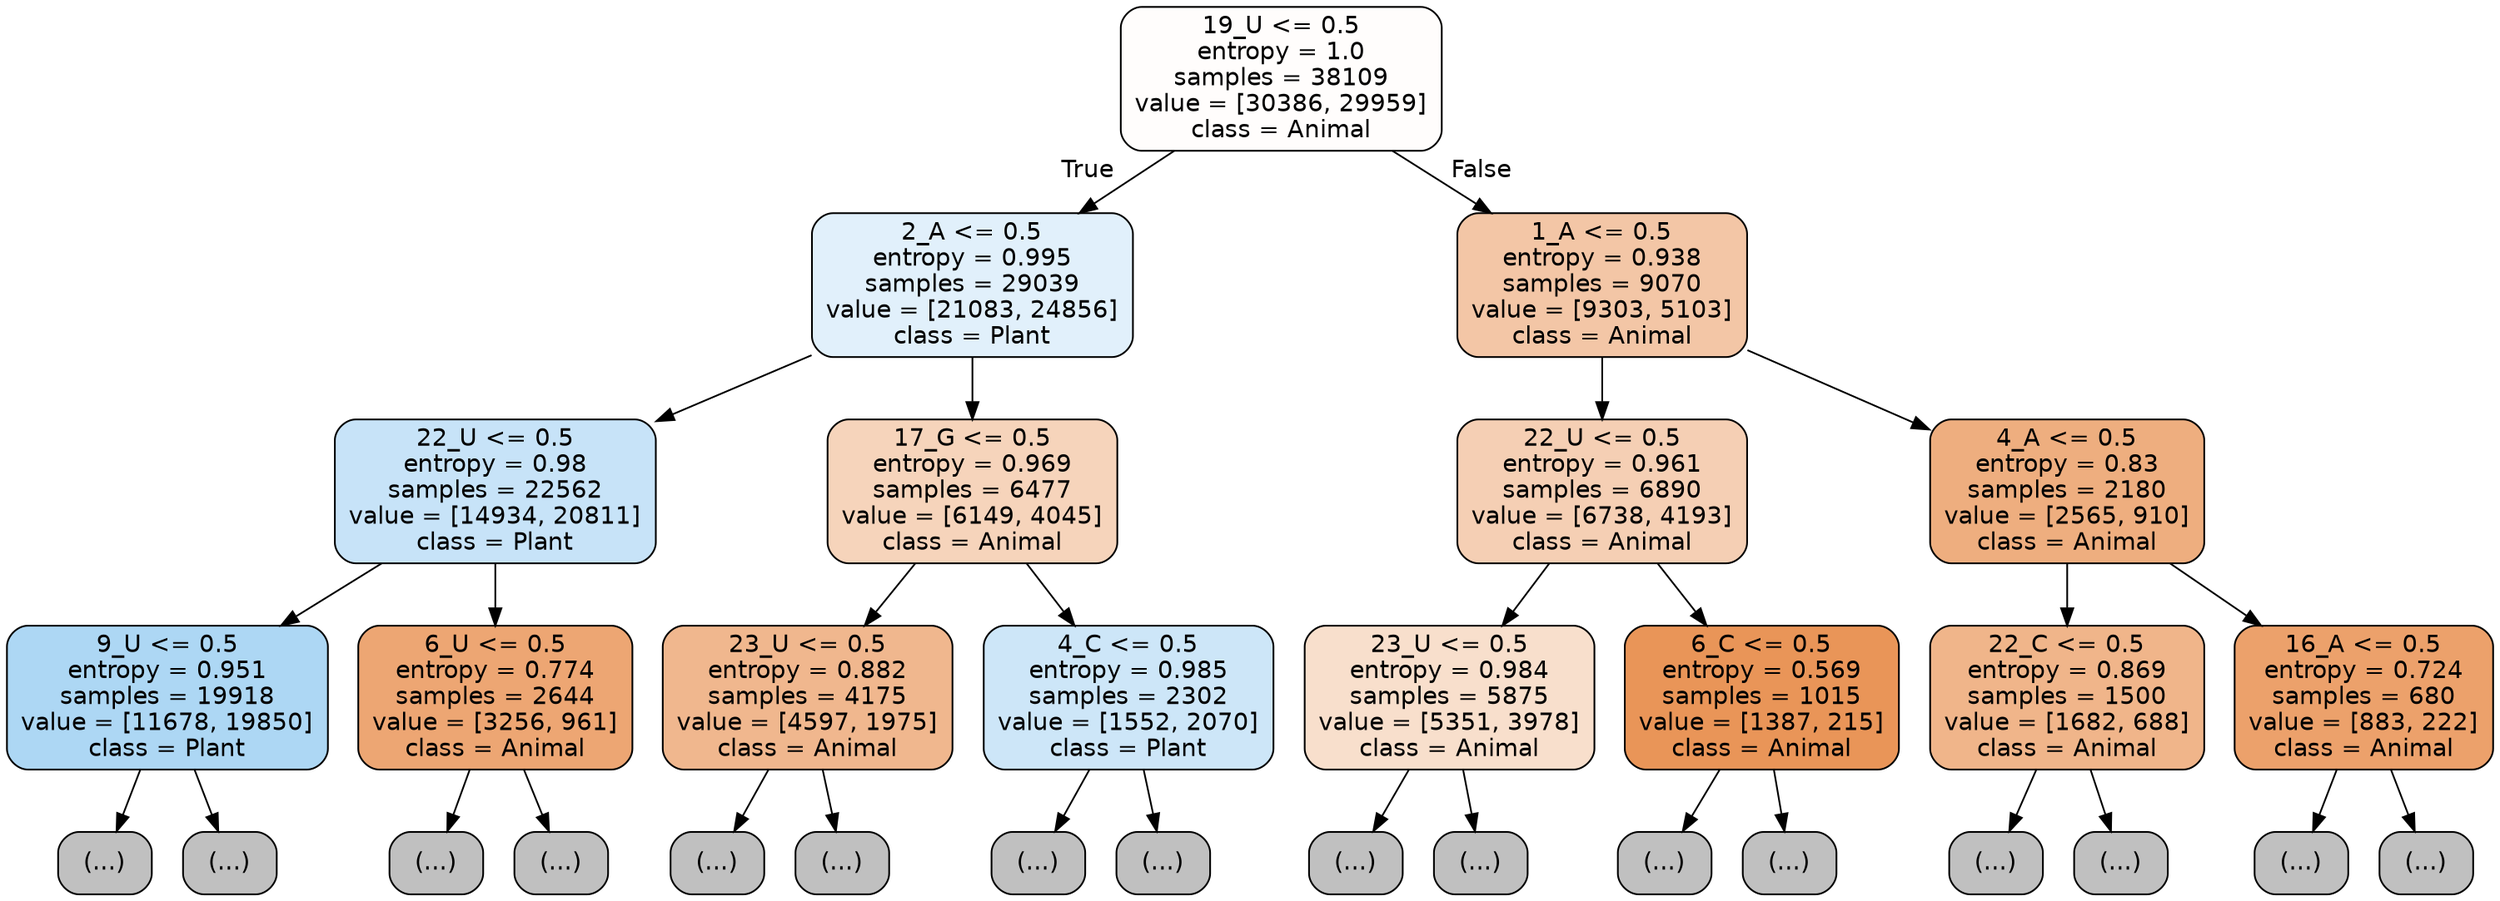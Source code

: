 digraph Tree {
node [shape=box, style="filled, rounded", color="black", fontname="helvetica"] ;
edge [fontname="helvetica"] ;
0 [label="19_U <= 0.5\nentropy = 1.0\nsamples = 38109\nvalue = [30386, 29959]\nclass = Animal", fillcolor="#fffdfc"] ;
1 [label="2_A <= 0.5\nentropy = 0.995\nsamples = 29039\nvalue = [21083, 24856]\nclass = Plant", fillcolor="#e1f0fb"] ;
0 -> 1 [labeldistance=2.5, labelangle=45, headlabel="True"] ;
2 [label="22_U <= 0.5\nentropy = 0.98\nsamples = 22562\nvalue = [14934, 20811]\nclass = Plant", fillcolor="#c7e3f8"] ;
1 -> 2 ;
3 [label="9_U <= 0.5\nentropy = 0.951\nsamples = 19918\nvalue = [11678, 19850]\nclass = Plant", fillcolor="#add7f4"] ;
2 -> 3 ;
4 [label="(...)", fillcolor="#C0C0C0"] ;
3 -> 4 ;
5925 [label="(...)", fillcolor="#C0C0C0"] ;
3 -> 5925 ;
8364 [label="6_U <= 0.5\nentropy = 0.774\nsamples = 2644\nvalue = [3256, 961]\nclass = Animal", fillcolor="#eda673"] ;
2 -> 8364 ;
8365 [label="(...)", fillcolor="#C0C0C0"] ;
8364 -> 8365 ;
9176 [label="(...)", fillcolor="#C0C0C0"] ;
8364 -> 9176 ;
9449 [label="17_G <= 0.5\nentropy = 0.969\nsamples = 6477\nvalue = [6149, 4045]\nclass = Animal", fillcolor="#f6d4bb"] ;
1 -> 9449 ;
9450 [label="23_U <= 0.5\nentropy = 0.882\nsamples = 4175\nvalue = [4597, 1975]\nclass = Animal", fillcolor="#f0b78e"] ;
9449 -> 9450 ;
9451 [label="(...)", fillcolor="#C0C0C0"] ;
9450 -> 9451 ;
11352 [label="(...)", fillcolor="#C0C0C0"] ;
9450 -> 11352 ;
11469 [label="4_C <= 0.5\nentropy = 0.985\nsamples = 2302\nvalue = [1552, 2070]\nclass = Plant", fillcolor="#cde6f8"] ;
9449 -> 11469 ;
11470 [label="(...)", fillcolor="#C0C0C0"] ;
11469 -> 11470 ;
12081 [label="(...)", fillcolor="#C0C0C0"] ;
11469 -> 12081 ;
12266 [label="1_A <= 0.5\nentropy = 0.938\nsamples = 9070\nvalue = [9303, 5103]\nclass = Animal", fillcolor="#f3c6a6"] ;
0 -> 12266 [labeldistance=2.5, labelangle=-45, headlabel="False"] ;
12267 [label="22_U <= 0.5\nentropy = 0.961\nsamples = 6890\nvalue = [6738, 4193]\nclass = Animal", fillcolor="#f5cfb4"] ;
12266 -> 12267 ;
12268 [label="23_U <= 0.5\nentropy = 0.984\nsamples = 5875\nvalue = [5351, 3978]\nclass = Animal", fillcolor="#f8dfcc"] ;
12267 -> 12268 ;
12269 [label="(...)", fillcolor="#C0C0C0"] ;
12268 -> 12269 ;
15214 [label="(...)", fillcolor="#C0C0C0"] ;
12268 -> 15214 ;
15323 [label="6_C <= 0.5\nentropy = 0.569\nsamples = 1015\nvalue = [1387, 215]\nclass = Animal", fillcolor="#e99558"] ;
12267 -> 15323 ;
15324 [label="(...)", fillcolor="#C0C0C0"] ;
15323 -> 15324 ;
15555 [label="(...)", fillcolor="#C0C0C0"] ;
15323 -> 15555 ;
15640 [label="4_A <= 0.5\nentropy = 0.83\nsamples = 2180\nvalue = [2565, 910]\nclass = Animal", fillcolor="#eeae7f"] ;
12266 -> 15640 ;
15641 [label="22_C <= 0.5\nentropy = 0.869\nsamples = 1500\nvalue = [1682, 688]\nclass = Animal", fillcolor="#f0b58a"] ;
15640 -> 15641 ;
15642 [label="(...)", fillcolor="#C0C0C0"] ;
15641 -> 15642 ;
16377 [label="(...)", fillcolor="#C0C0C0"] ;
15641 -> 16377 ;
16450 [label="16_A <= 0.5\nentropy = 0.724\nsamples = 680\nvalue = [883, 222]\nclass = Animal", fillcolor="#eca16b"] ;
15640 -> 16450 ;
16451 [label="(...)", fillcolor="#C0C0C0"] ;
16450 -> 16451 ;
16636 [label="(...)", fillcolor="#C0C0C0"] ;
16450 -> 16636 ;
}